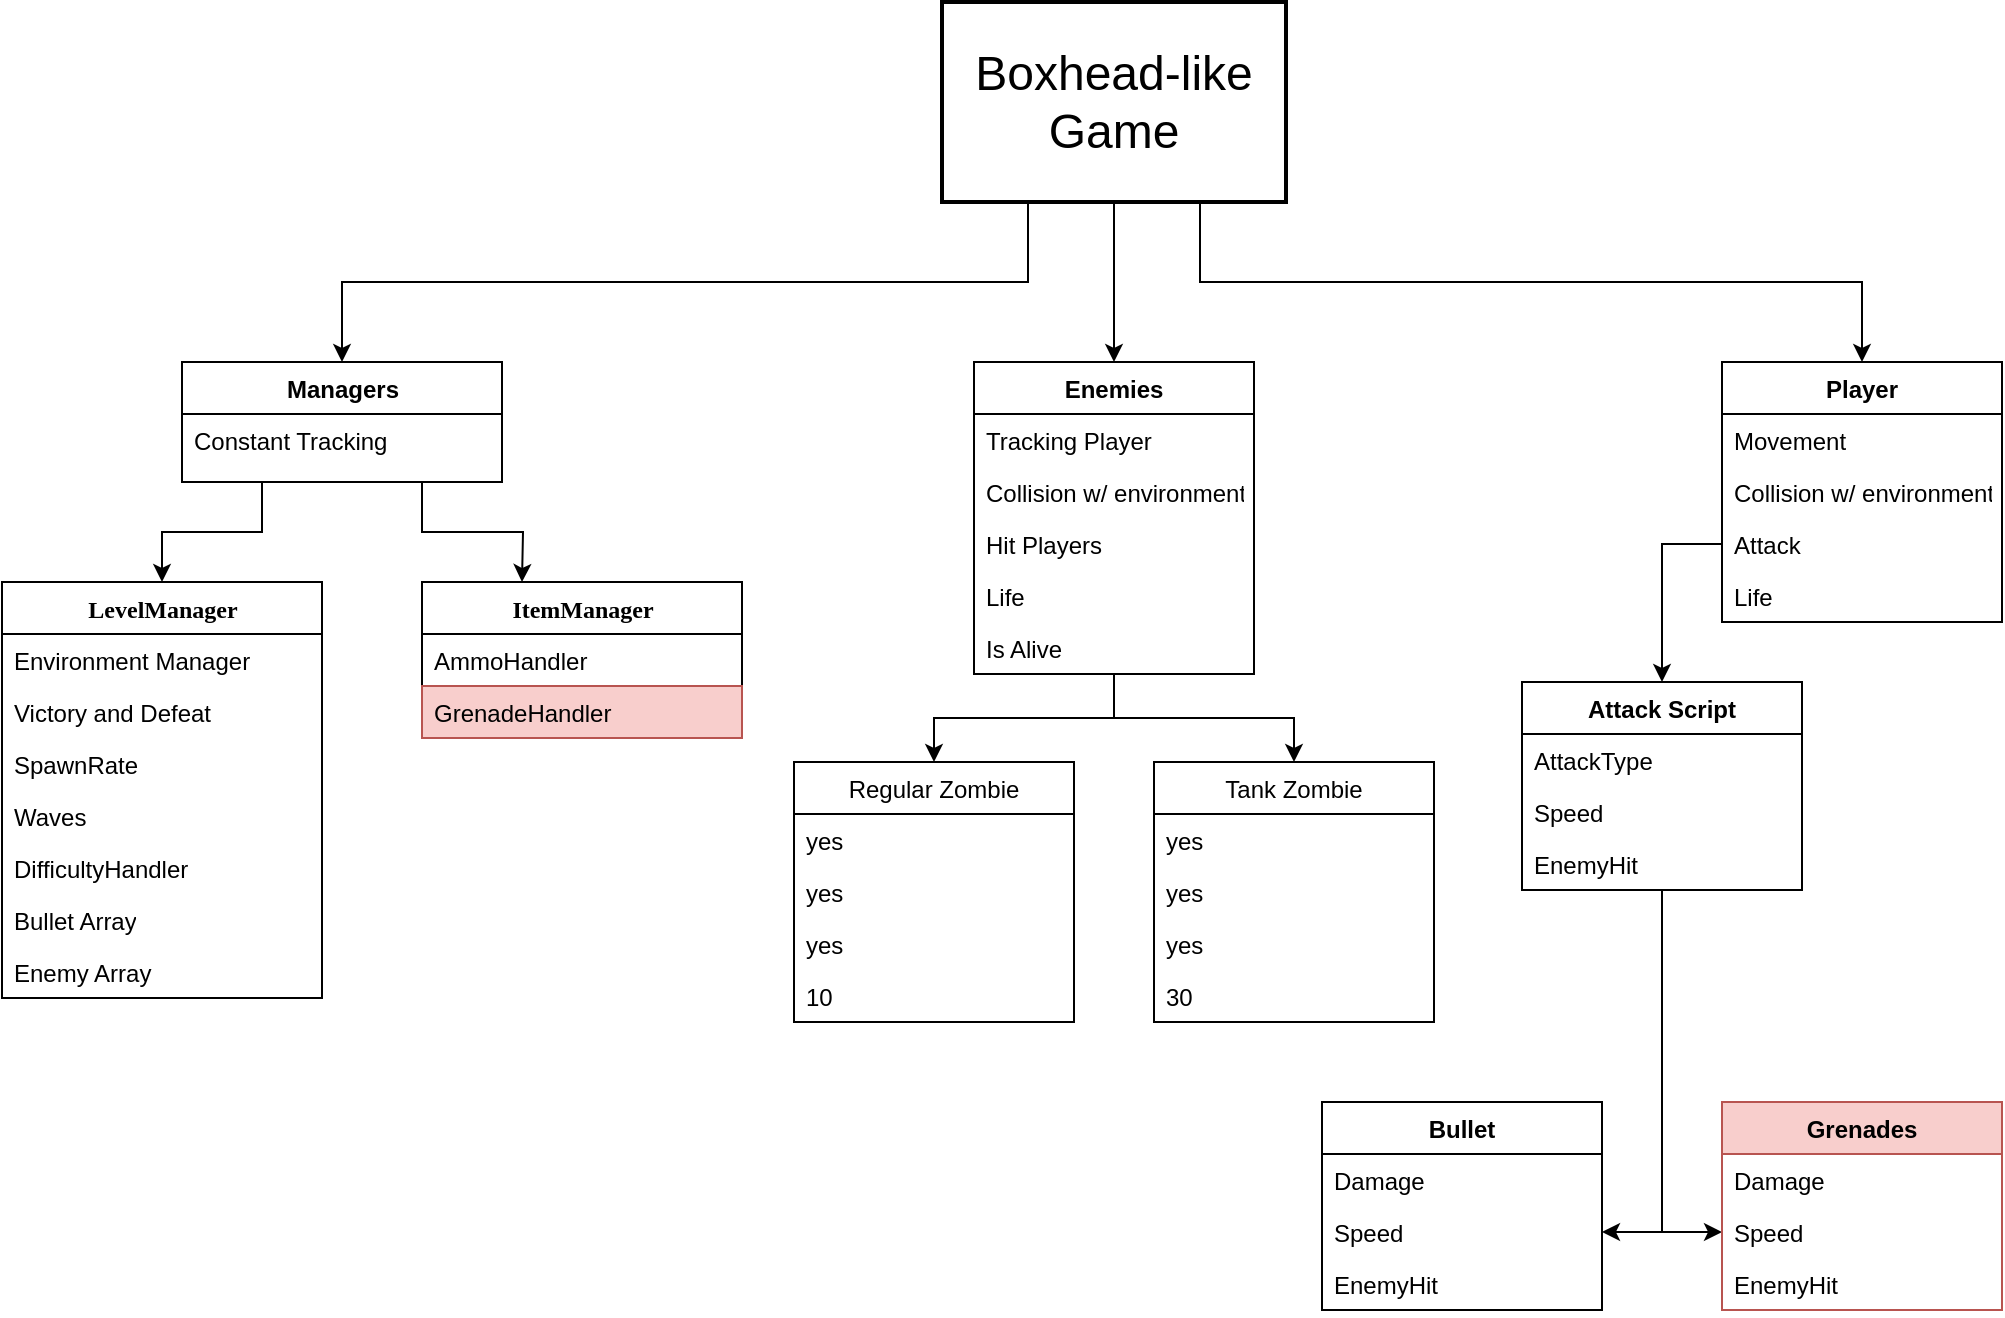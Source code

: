 <mxfile version="13.0.9"><diagram name="Page-1" id="9f46799a-70d6-7492-0946-bef42562c5a5"><mxGraphModel dx="2522" dy="1611" grid="1" gridSize="10" guides="1" tooltips="1" connect="1" arrows="1" fold="1" page="1" pageScale="1" pageWidth="1100" pageHeight="850" background="#ffffff" math="0" shadow="0"><root><mxCell id="0"/><mxCell id="1" parent="0"/><mxCell id="tg_qQpzxrrGK6Usjh5eF-14" style="edgeStyle=orthogonalEdgeStyle;rounded=0;orthogonalLoop=1;jettySize=auto;html=1;exitX=0.75;exitY=1;exitDx=0;exitDy=0;" parent="1" source="78961159f06e98e8-17" edge="1"><mxGeometry relative="1" as="geometry"><mxPoint x="230" y="190" as="targetPoint"/></mxGeometry></mxCell><mxCell id="tg_qQpzxrrGK6Usjh5eF-15" style="edgeStyle=orthogonalEdgeStyle;rounded=0;orthogonalLoop=1;jettySize=auto;html=1;exitX=0.25;exitY=1;exitDx=0;exitDy=0;" parent="1" source="78961159f06e98e8-17" target="78961159f06e98e8-56" edge="1"><mxGeometry relative="1" as="geometry"/></mxCell><mxCell id="tg_qQpzxrrGK6Usjh5eF-17" style="edgeStyle=orthogonalEdgeStyle;rounded=0;orthogonalLoop=1;jettySize=auto;html=1;exitX=0.25;exitY=1;exitDx=0;exitDy=0;" parent="1" source="tg_qQpzxrrGK6Usjh5eF-16" target="78961159f06e98e8-17" edge="1"><mxGeometry relative="1" as="geometry"/></mxCell><mxCell id="tg_qQpzxrrGK6Usjh5eF-24" style="edgeStyle=orthogonalEdgeStyle;rounded=0;orthogonalLoop=1;jettySize=auto;html=1;exitX=0.5;exitY=1;exitDx=0;exitDy=0;fontSize=12;" parent="1" source="tg_qQpzxrrGK6Usjh5eF-16" target="tg_qQpzxrrGK6Usjh5eF-18" edge="1"><mxGeometry relative="1" as="geometry"/></mxCell><mxCell id="tg_qQpzxrrGK6Usjh5eF-42" style="edgeStyle=orthogonalEdgeStyle;rounded=0;orthogonalLoop=1;jettySize=auto;html=1;exitX=0.75;exitY=1;exitDx=0;exitDy=0;fontSize=12;" parent="1" source="tg_qQpzxrrGK6Usjh5eF-16" target="tg_qQpzxrrGK6Usjh5eF-37" edge="1"><mxGeometry relative="1" as="geometry"/></mxCell><mxCell id="tg_qQpzxrrGK6Usjh5eF-16" value="Boxhead-like Game" style="text;html=1;strokeColor=#000000;fillColor=none;align=center;verticalAlign=middle;whiteSpace=wrap;rounded=0;strokeWidth=2;fontSize=24;" parent="1" vertex="1"><mxGeometry x="440" y="-100" width="172" height="100" as="geometry"/></mxCell><mxCell id="tg_qQpzxrrGK6Usjh5eF-30" style="edgeStyle=orthogonalEdgeStyle;rounded=0;orthogonalLoop=1;jettySize=auto;html=1;entryX=0.5;entryY=0;entryDx=0;entryDy=0;fontSize=12;" parent="1" source="tg_qQpzxrrGK6Usjh5eF-18" target="tg_qQpzxrrGK6Usjh5eF-25" edge="1"><mxGeometry relative="1" as="geometry"/></mxCell><mxCell id="tg_qQpzxrrGK6Usjh5eF-36" style="edgeStyle=orthogonalEdgeStyle;rounded=0;orthogonalLoop=1;jettySize=auto;html=1;entryX=0.5;entryY=0;entryDx=0;entryDy=0;fontSize=12;" parent="1" source="tg_qQpzxrrGK6Usjh5eF-18" target="tg_qQpzxrrGK6Usjh5eF-31" edge="1"><mxGeometry relative="1" as="geometry"/></mxCell><mxCell id="tg_qQpzxrrGK6Usjh5eF-37" value="Player" style="swimlane;fontStyle=1;childLayout=stackLayout;horizontal=1;startSize=26;fillColor=none;horizontalStack=0;resizeParent=1;resizeParentMax=0;resizeLast=0;collapsible=1;marginBottom=0;strokeColor=#000000;strokeWidth=1;fontSize=12;" parent="1" vertex="1"><mxGeometry x="830" y="80" width="140" height="130" as="geometry"/></mxCell><mxCell id="tg_qQpzxrrGK6Usjh5eF-38" value="Movement" style="text;strokeColor=none;fillColor=none;align=left;verticalAlign=top;spacingLeft=4;spacingRight=4;overflow=hidden;rotatable=0;points=[[0,0.5],[1,0.5]];portConstraint=eastwest;strokeWidth=1;" parent="tg_qQpzxrrGK6Usjh5eF-37" vertex="1"><mxGeometry y="26" width="140" height="26" as="geometry"/></mxCell><mxCell id="tg_qQpzxrrGK6Usjh5eF-39" value="Collision w/ environment" style="text;strokeColor=none;fillColor=none;align=left;verticalAlign=top;spacingLeft=4;spacingRight=4;overflow=hidden;rotatable=0;points=[[0,0.5],[1,0.5]];portConstraint=eastwest;strokeWidth=1;" parent="tg_qQpzxrrGK6Usjh5eF-37" vertex="1"><mxGeometry y="52" width="140" height="26" as="geometry"/></mxCell><mxCell id="tg_qQpzxrrGK6Usjh5eF-40" value="Attack" style="text;strokeColor=none;fillColor=none;align=left;verticalAlign=top;spacingLeft=4;spacingRight=4;overflow=hidden;rotatable=0;points=[[0,0.5],[1,0.5]];portConstraint=eastwest;strokeWidth=1;" parent="tg_qQpzxrrGK6Usjh5eF-37" vertex="1"><mxGeometry y="78" width="140" height="26" as="geometry"/></mxCell><mxCell id="tg_qQpzxrrGK6Usjh5eF-41" value="Life" style="text;strokeColor=none;fillColor=none;align=left;verticalAlign=top;spacingLeft=4;spacingRight=4;overflow=hidden;rotatable=0;points=[[0,0.5],[1,0.5]];portConstraint=eastwest;strokeWidth=1;" parent="tg_qQpzxrrGK6Usjh5eF-37" vertex="1"><mxGeometry y="104" width="140" height="26" as="geometry"/></mxCell><mxCell id="tg_qQpzxrrGK6Usjh5eF-25" value="Regular Zombie" style="swimlane;fontStyle=0;childLayout=stackLayout;horizontal=1;startSize=26;fillColor=none;horizontalStack=0;resizeParent=1;resizeParentMax=0;resizeLast=0;collapsible=1;marginBottom=0;strokeColor=#000000;strokeWidth=1;fontSize=12;" parent="1" vertex="1"><mxGeometry x="366" y="280" width="140" height="130" as="geometry"/></mxCell><mxCell id="tg_qQpzxrrGK6Usjh5eF-26" value="yes" style="text;strokeColor=none;fillColor=none;align=left;verticalAlign=top;spacingLeft=4;spacingRight=4;overflow=hidden;rotatable=0;points=[[0,0.5],[1,0.5]];portConstraint=eastwest;" parent="tg_qQpzxrrGK6Usjh5eF-25" vertex="1"><mxGeometry y="26" width="140" height="26" as="geometry"/></mxCell><mxCell id="tg_qQpzxrrGK6Usjh5eF-27" value="yes" style="text;strokeColor=none;fillColor=none;align=left;verticalAlign=top;spacingLeft=4;spacingRight=4;overflow=hidden;rotatable=0;points=[[0,0.5],[1,0.5]];portConstraint=eastwest;" parent="tg_qQpzxrrGK6Usjh5eF-25" vertex="1"><mxGeometry y="52" width="140" height="26" as="geometry"/></mxCell><mxCell id="tg_qQpzxrrGK6Usjh5eF-28" value="yes" style="text;strokeColor=none;fillColor=none;align=left;verticalAlign=top;spacingLeft=4;spacingRight=4;overflow=hidden;rotatable=0;points=[[0,0.5],[1,0.5]];portConstraint=eastwest;" parent="tg_qQpzxrrGK6Usjh5eF-25" vertex="1"><mxGeometry y="78" width="140" height="26" as="geometry"/></mxCell><mxCell id="tg_qQpzxrrGK6Usjh5eF-29" value="10" style="text;strokeColor=none;fillColor=none;align=left;verticalAlign=top;spacingLeft=4;spacingRight=4;overflow=hidden;rotatable=0;points=[[0,0.5],[1,0.5]];portConstraint=eastwest;" parent="tg_qQpzxrrGK6Usjh5eF-25" vertex="1"><mxGeometry y="104" width="140" height="26" as="geometry"/></mxCell><mxCell id="tg_qQpzxrrGK6Usjh5eF-31" value="Tank Zombie" style="swimlane;fontStyle=0;childLayout=stackLayout;horizontal=1;startSize=26;fillColor=none;horizontalStack=0;resizeParent=1;resizeParentMax=0;resizeLast=0;collapsible=1;marginBottom=0;strokeColor=#000000;strokeWidth=1;fontSize=12;" parent="1" vertex="1"><mxGeometry x="546" y="280" width="140" height="130" as="geometry"/></mxCell><mxCell id="tg_qQpzxrrGK6Usjh5eF-33" value="yes" style="text;strokeColor=none;fillColor=none;align=left;verticalAlign=top;spacingLeft=4;spacingRight=4;overflow=hidden;rotatable=0;points=[[0,0.5],[1,0.5]];portConstraint=eastwest;" parent="tg_qQpzxrrGK6Usjh5eF-31" vertex="1"><mxGeometry y="26" width="140" height="26" as="geometry"/></mxCell><mxCell id="tg_qQpzxrrGK6Usjh5eF-32" value="yes" style="text;strokeColor=none;fillColor=none;align=left;verticalAlign=top;spacingLeft=4;spacingRight=4;overflow=hidden;rotatable=0;points=[[0,0.5],[1,0.5]];portConstraint=eastwest;" parent="tg_qQpzxrrGK6Usjh5eF-31" vertex="1"><mxGeometry y="52" width="140" height="26" as="geometry"/></mxCell><mxCell id="tg_qQpzxrrGK6Usjh5eF-34" value="yes" style="text;strokeColor=none;fillColor=none;align=left;verticalAlign=top;spacingLeft=4;spacingRight=4;overflow=hidden;rotatable=0;points=[[0,0.5],[1,0.5]];portConstraint=eastwest;" parent="tg_qQpzxrrGK6Usjh5eF-31" vertex="1"><mxGeometry y="78" width="140" height="26" as="geometry"/></mxCell><mxCell id="tg_qQpzxrrGK6Usjh5eF-35" value="30" style="text;strokeColor=none;fillColor=none;align=left;verticalAlign=top;spacingLeft=4;spacingRight=4;overflow=hidden;rotatable=0;points=[[0,0.5],[1,0.5]];portConstraint=eastwest;" parent="tg_qQpzxrrGK6Usjh5eF-31" vertex="1"><mxGeometry y="104" width="140" height="26" as="geometry"/></mxCell><mxCell id="tg_qQpzxrrGK6Usjh5eF-18" value="Enemies" style="swimlane;fontStyle=1;childLayout=stackLayout;horizontal=1;startSize=26;fillColor=none;horizontalStack=0;resizeParent=1;resizeParentMax=0;resizeLast=0;collapsible=1;marginBottom=0;strokeColor=#000000;strokeWidth=1;fontSize=12;" parent="1" vertex="1"><mxGeometry x="456" y="80" width="140" height="156" as="geometry"/></mxCell><mxCell id="tg_qQpzxrrGK6Usjh5eF-19" value="Tracking Player" style="text;strokeColor=none;fillColor=none;align=left;verticalAlign=top;spacingLeft=4;spacingRight=4;overflow=hidden;rotatable=0;points=[[0,0.5],[1,0.5]];portConstraint=eastwest;strokeWidth=1;" parent="tg_qQpzxrrGK6Usjh5eF-18" vertex="1"><mxGeometry y="26" width="140" height="26" as="geometry"/></mxCell><mxCell id="tg_qQpzxrrGK6Usjh5eF-20" value="Collision w/ environment" style="text;strokeColor=none;fillColor=none;align=left;verticalAlign=top;spacingLeft=4;spacingRight=4;overflow=hidden;rotatable=0;points=[[0,0.5],[1,0.5]];portConstraint=eastwest;strokeWidth=1;" parent="tg_qQpzxrrGK6Usjh5eF-18" vertex="1"><mxGeometry y="52" width="140" height="26" as="geometry"/></mxCell><mxCell id="tg_qQpzxrrGK6Usjh5eF-21" value="Hit Players" style="text;strokeColor=none;fillColor=none;align=left;verticalAlign=top;spacingLeft=4;spacingRight=4;overflow=hidden;rotatable=0;points=[[0,0.5],[1,0.5]];portConstraint=eastwest;strokeWidth=1;" parent="tg_qQpzxrrGK6Usjh5eF-18" vertex="1"><mxGeometry y="78" width="140" height="26" as="geometry"/></mxCell><mxCell id="tg_qQpzxrrGK6Usjh5eF-22" value="Life" style="text;strokeColor=none;fillColor=none;align=left;verticalAlign=top;spacingLeft=4;spacingRight=4;overflow=hidden;rotatable=0;points=[[0,0.5],[1,0.5]];portConstraint=eastwest;strokeWidth=1;" parent="tg_qQpzxrrGK6Usjh5eF-18" vertex="1"><mxGeometry y="104" width="140" height="26" as="geometry"/></mxCell><mxCell id="hC_FwVtvfrGCr1TMxa5U-1" value="Is Alive" style="text;strokeColor=none;fillColor=none;align=left;verticalAlign=top;spacingLeft=4;spacingRight=4;overflow=hidden;rotatable=0;points=[[0,0.5],[1,0.5]];portConstraint=eastwest;strokeWidth=1;" vertex="1" parent="tg_qQpzxrrGK6Usjh5eF-18"><mxGeometry y="130" width="140" height="26" as="geometry"/></mxCell><mxCell id="tg_qQpzxrrGK6Usjh5eF-44" style="edgeStyle=orthogonalEdgeStyle;rounded=0;orthogonalLoop=1;jettySize=auto;html=1;exitX=0;exitY=0.5;exitDx=0;exitDy=0;fontSize=12;entryX=0.5;entryY=0;entryDx=0;entryDy=0;" parent="1" source="tg_qQpzxrrGK6Usjh5eF-40" target="tg_qQpzxrrGK6Usjh5eF-45" edge="1"><mxGeometry relative="1" as="geometry"><mxPoint x="760" y="486" as="targetPoint"/></mxGeometry></mxCell><mxCell id="tg_qQpzxrrGK6Usjh5eF-2" value="ItemManager" style="swimlane;html=1;fontStyle=1;align=center;verticalAlign=top;childLayout=stackLayout;horizontal=1;startSize=26;horizontalStack=0;resizeParent=1;resizeLast=0;collapsible=1;marginBottom=0;swimlaneFillColor=#ffffff;rounded=0;shadow=0;comic=0;labelBackgroundColor=none;strokeWidth=1;fillColor=none;fontFamily=Verdana;fontSize=12" parent="1" vertex="1"><mxGeometry x="180" y="190" width="160" height="78" as="geometry"/></mxCell><mxCell id="tg_qQpzxrrGK6Usjh5eF-3" value="AmmoHandler" style="text;html=1;strokeColor=none;fillColor=none;align=left;verticalAlign=top;spacingLeft=4;spacingRight=4;whiteSpace=wrap;overflow=hidden;rotatable=0;points=[[0,0.5],[1,0.5]];portConstraint=eastwest;" parent="tg_qQpzxrrGK6Usjh5eF-2" vertex="1"><mxGeometry y="26" width="160" height="26" as="geometry"/></mxCell><mxCell id="tg_qQpzxrrGK6Usjh5eF-53" value="GrenadeHandler" style="text;html=1;strokeColor=#b85450;fillColor=#f8cecc;align=left;verticalAlign=top;spacingLeft=4;spacingRight=4;whiteSpace=wrap;overflow=hidden;rotatable=0;points=[[0,0.5],[1,0.5]];portConstraint=eastwest;" parent="tg_qQpzxrrGK6Usjh5eF-2" vertex="1"><mxGeometry y="52" width="160" height="26" as="geometry"/></mxCell><mxCell id="78961159f06e98e8-17" value="&lt;font face=&quot;Helvetica&quot;&gt;Managers&lt;/font&gt;" style="swimlane;html=1;fontStyle=1;align=center;verticalAlign=top;childLayout=stackLayout;horizontal=1;startSize=26;horizontalStack=0;resizeParent=1;resizeLast=0;collapsible=1;marginBottom=0;swimlaneFillColor=#ffffff;rounded=0;shadow=0;comic=0;labelBackgroundColor=none;strokeWidth=1;fillColor=none;fontFamily=Verdana;fontSize=12" parent="1" vertex="1"><mxGeometry x="60" y="80" width="160" height="60" as="geometry"><mxRectangle x="90" y="83" width="100" height="26" as="alternateBounds"/></mxGeometry></mxCell><mxCell id="78961159f06e98e8-27" value="Constant Tracking" style="text;html=1;strokeColor=none;fillColor=none;align=left;verticalAlign=top;spacingLeft=4;spacingRight=4;whiteSpace=wrap;overflow=hidden;rotatable=0;points=[[0,0.5],[1,0.5]];portConstraint=eastwest;" parent="78961159f06e98e8-17" vertex="1"><mxGeometry y="26" width="160" height="26" as="geometry"/></mxCell><mxCell id="78961159f06e98e8-56" value="LevelManager" style="swimlane;html=1;fontStyle=1;align=center;verticalAlign=top;childLayout=stackLayout;horizontal=1;startSize=26;horizontalStack=0;resizeParent=1;resizeLast=0;collapsible=1;marginBottom=0;swimlaneFillColor=#ffffff;rounded=0;shadow=0;comic=0;labelBackgroundColor=none;strokeWidth=1;fillColor=none;fontFamily=Verdana;fontSize=12" parent="1" vertex="1"><mxGeometry x="-30" y="190" width="160" height="208" as="geometry"/></mxCell><mxCell id="78961159f06e98e8-58" value="Environment Manager&lt;br&gt;" style="text;html=1;strokeColor=none;fillColor=none;align=left;verticalAlign=top;spacingLeft=4;spacingRight=4;whiteSpace=wrap;overflow=hidden;rotatable=0;points=[[0,0.5],[1,0.5]];portConstraint=eastwest;" parent="78961159f06e98e8-56" vertex="1"><mxGeometry y="26" width="160" height="26" as="geometry"/></mxCell><mxCell id="tg_qQpzxrrGK6Usjh5eF-50" value="Victory and Defeat" style="text;html=1;strokeColor=none;fillColor=none;align=left;verticalAlign=top;spacingLeft=4;spacingRight=4;whiteSpace=wrap;overflow=hidden;rotatable=0;points=[[0,0.5],[1,0.5]];portConstraint=eastwest;" parent="78961159f06e98e8-56" vertex="1"><mxGeometry y="52" width="160" height="26" as="geometry"/></mxCell><mxCell id="tg_qQpzxrrGK6Usjh5eF-51" value="SpawnRate" style="text;html=1;strokeColor=none;fillColor=none;align=left;verticalAlign=top;spacingLeft=4;spacingRight=4;whiteSpace=wrap;overflow=hidden;rotatable=0;points=[[0,0.5],[1,0.5]];portConstraint=eastwest;" parent="78961159f06e98e8-56" vertex="1"><mxGeometry y="78" width="160" height="26" as="geometry"/></mxCell><mxCell id="tg_qQpzxrrGK6Usjh5eF-52" value="Waves" style="text;html=1;strokeColor=none;fillColor=none;align=left;verticalAlign=top;spacingLeft=4;spacingRight=4;whiteSpace=wrap;overflow=hidden;rotatable=0;points=[[0,0.5],[1,0.5]];portConstraint=eastwest;" parent="78961159f06e98e8-56" vertex="1"><mxGeometry y="104" width="160" height="26" as="geometry"/></mxCell><mxCell id="tg_qQpzxrrGK6Usjh5eF-67" value="DifficultyHandler&amp;nbsp;" style="text;html=1;strokeColor=none;fillColor=none;align=left;verticalAlign=top;spacingLeft=4;spacingRight=4;whiteSpace=wrap;overflow=hidden;rotatable=0;points=[[0,0.5],[1,0.5]];portConstraint=eastwest;" parent="78961159f06e98e8-56" vertex="1"><mxGeometry y="130" width="160" height="26" as="geometry"/></mxCell><mxCell id="hC_FwVtvfrGCr1TMxa5U-2" value="Bullet Array" style="text;html=1;strokeColor=none;fillColor=none;align=left;verticalAlign=top;spacingLeft=4;spacingRight=4;whiteSpace=wrap;overflow=hidden;rotatable=0;points=[[0,0.5],[1,0.5]];portConstraint=eastwest;" vertex="1" parent="78961159f06e98e8-56"><mxGeometry y="156" width="160" height="26" as="geometry"/></mxCell><mxCell id="hC_FwVtvfrGCr1TMxa5U-3" value="Enemy Array" style="text;html=1;strokeColor=none;fillColor=none;align=left;verticalAlign=top;spacingLeft=4;spacingRight=4;whiteSpace=wrap;overflow=hidden;rotatable=0;points=[[0,0.5],[1,0.5]];portConstraint=eastwest;" vertex="1" parent="78961159f06e98e8-56"><mxGeometry y="182" width="160" height="26" as="geometry"/></mxCell><mxCell id="tg_qQpzxrrGK6Usjh5eF-65" style="edgeStyle=orthogonalEdgeStyle;rounded=0;orthogonalLoop=1;jettySize=auto;html=1;entryX=1;entryY=0.5;entryDx=0;entryDy=0;" parent="1" source="tg_qQpzxrrGK6Usjh5eF-45" target="tg_qQpzxrrGK6Usjh5eF-62" edge="1"><mxGeometry relative="1" as="geometry"/></mxCell><mxCell id="tg_qQpzxrrGK6Usjh5eF-66" style="edgeStyle=orthogonalEdgeStyle;rounded=0;orthogonalLoop=1;jettySize=auto;html=1;entryX=0;entryY=0.5;entryDx=0;entryDy=0;" parent="1" source="tg_qQpzxrrGK6Usjh5eF-45" target="tg_qQpzxrrGK6Usjh5eF-56" edge="1"><mxGeometry relative="1" as="geometry"/></mxCell><mxCell id="tg_qQpzxrrGK6Usjh5eF-45" value="Attack Script" style="swimlane;fontStyle=1;childLayout=stackLayout;horizontal=1;startSize=26;fillColor=none;horizontalStack=0;resizeParent=1;resizeParentMax=0;resizeLast=0;collapsible=1;marginBottom=0;strokeColor=#000000;strokeWidth=1;fontSize=12;" parent="1" vertex="1"><mxGeometry x="730" y="240" width="140" height="104" as="geometry"/></mxCell><mxCell id="tg_qQpzxrrGK6Usjh5eF-58" value="AttackType" style="text;strokeColor=none;fillColor=none;align=left;verticalAlign=top;spacingLeft=4;spacingRight=4;overflow=hidden;rotatable=0;points=[[0,0.5],[1,0.5]];portConstraint=eastwest;strokeWidth=1;" parent="tg_qQpzxrrGK6Usjh5eF-45" vertex="1"><mxGeometry y="26" width="140" height="26" as="geometry"/></mxCell><mxCell id="tg_qQpzxrrGK6Usjh5eF-48" value="Speed" style="text;strokeColor=none;fillColor=none;align=left;verticalAlign=top;spacingLeft=4;spacingRight=4;overflow=hidden;rotatable=0;points=[[0,0.5],[1,0.5]];portConstraint=eastwest;strokeWidth=1;" parent="tg_qQpzxrrGK6Usjh5eF-45" vertex="1"><mxGeometry y="52" width="140" height="26" as="geometry"/></mxCell><mxCell id="tg_qQpzxrrGK6Usjh5eF-47" value="EnemyHit" style="text;strokeColor=none;fillColor=none;align=left;verticalAlign=top;spacingLeft=4;spacingRight=4;overflow=hidden;rotatable=0;points=[[0,0.5],[1,0.5]];portConstraint=eastwest;strokeWidth=1;" parent="tg_qQpzxrrGK6Usjh5eF-45" vertex="1"><mxGeometry y="78" width="140" height="26" as="geometry"/></mxCell><mxCell id="tg_qQpzxrrGK6Usjh5eF-60" value="Bullet" style="swimlane;fontStyle=1;childLayout=stackLayout;horizontal=1;startSize=26;fillColor=none;horizontalStack=0;resizeParent=1;resizeParentMax=0;resizeLast=0;collapsible=1;marginBottom=0;strokeColor=#000000;strokeWidth=1;fontSize=12;" parent="1" vertex="1"><mxGeometry x="630" y="450" width="140" height="104" as="geometry"/></mxCell><mxCell id="tg_qQpzxrrGK6Usjh5eF-61" value="Damage" style="text;strokeColor=none;fillColor=none;align=left;verticalAlign=top;spacingLeft=4;spacingRight=4;overflow=hidden;rotatable=0;points=[[0,0.5],[1,0.5]];portConstraint=eastwest;strokeWidth=1;" parent="tg_qQpzxrrGK6Usjh5eF-60" vertex="1"><mxGeometry y="26" width="140" height="26" as="geometry"/></mxCell><mxCell id="tg_qQpzxrrGK6Usjh5eF-62" value="Speed" style="text;strokeColor=none;fillColor=none;align=left;verticalAlign=top;spacingLeft=4;spacingRight=4;overflow=hidden;rotatable=0;points=[[0,0.5],[1,0.5]];portConstraint=eastwest;strokeWidth=1;" parent="tg_qQpzxrrGK6Usjh5eF-60" vertex="1"><mxGeometry y="52" width="140" height="26" as="geometry"/></mxCell><mxCell id="tg_qQpzxrrGK6Usjh5eF-63" value="EnemyHit" style="text;strokeColor=none;fillColor=none;align=left;verticalAlign=top;spacingLeft=4;spacingRight=4;overflow=hidden;rotatable=0;points=[[0,0.5],[1,0.5]];portConstraint=eastwest;strokeWidth=1;" parent="tg_qQpzxrrGK6Usjh5eF-60" vertex="1"><mxGeometry y="78" width="140" height="26" as="geometry"/></mxCell><mxCell id="tg_qQpzxrrGK6Usjh5eF-54" value="Grenades" style="swimlane;fontStyle=1;childLayout=stackLayout;horizontal=1;startSize=26;fillColor=#f8cecc;horizontalStack=0;resizeParent=1;resizeParentMax=0;resizeLast=0;collapsible=1;marginBottom=0;strokeColor=#b85450;strokeWidth=1;fontSize=12;" parent="1" vertex="1"><mxGeometry x="830" y="450" width="140" height="104" as="geometry"/></mxCell><mxCell id="tg_qQpzxrrGK6Usjh5eF-55" value="Damage" style="text;strokeColor=none;fillColor=none;align=left;verticalAlign=top;spacingLeft=4;spacingRight=4;overflow=hidden;rotatable=0;points=[[0,0.5],[1,0.5]];portConstraint=eastwest;strokeWidth=1;" parent="tg_qQpzxrrGK6Usjh5eF-54" vertex="1"><mxGeometry y="26" width="140" height="26" as="geometry"/></mxCell><mxCell id="tg_qQpzxrrGK6Usjh5eF-56" value="Speed" style="text;strokeColor=none;fillColor=none;align=left;verticalAlign=top;spacingLeft=4;spacingRight=4;overflow=hidden;rotatable=0;points=[[0,0.5],[1,0.5]];portConstraint=eastwest;strokeWidth=1;" parent="tg_qQpzxrrGK6Usjh5eF-54" vertex="1"><mxGeometry y="52" width="140" height="26" as="geometry"/></mxCell><mxCell id="tg_qQpzxrrGK6Usjh5eF-57" value="EnemyHit" style="text;strokeColor=none;fillColor=none;align=left;verticalAlign=top;spacingLeft=4;spacingRight=4;overflow=hidden;rotatable=0;points=[[0,0.5],[1,0.5]];portConstraint=eastwest;strokeWidth=1;" parent="tg_qQpzxrrGK6Usjh5eF-54" vertex="1"><mxGeometry y="78" width="140" height="26" as="geometry"/></mxCell></root></mxGraphModel></diagram></mxfile>